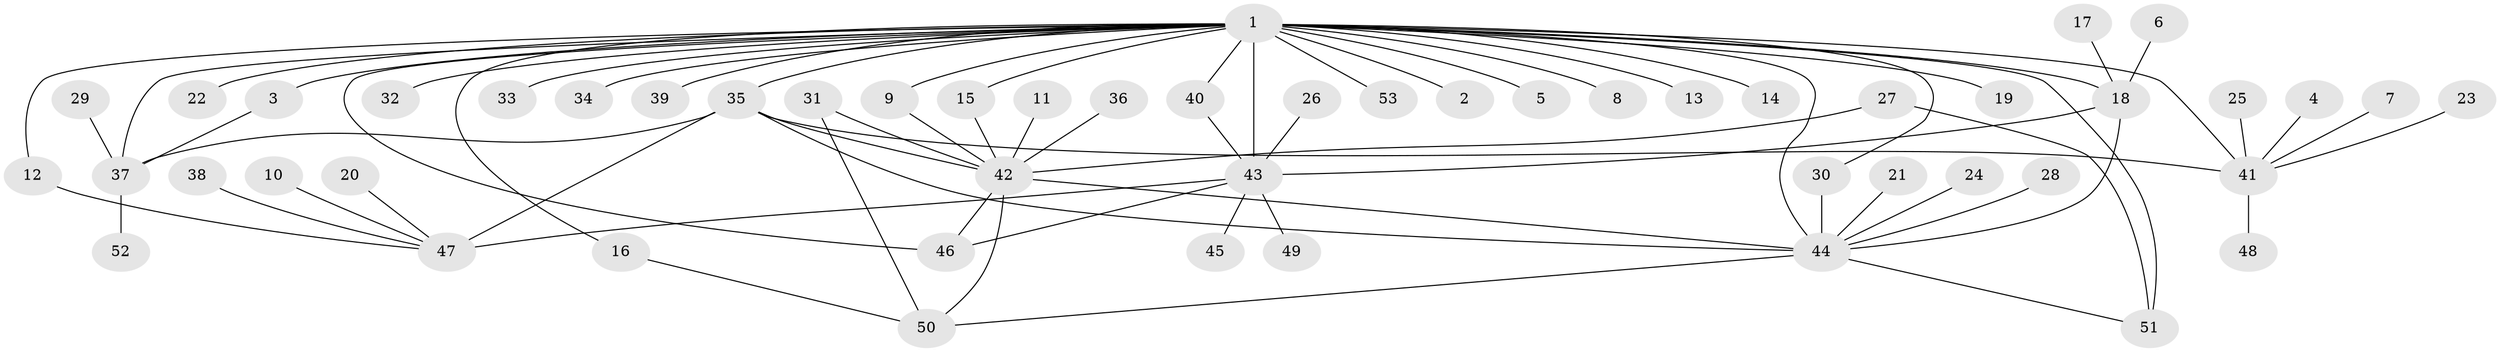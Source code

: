 // original degree distribution, {20: 0.009523809523809525, 16: 0.009523809523809525, 1: 0.5142857142857142, 4: 0.05714285714285714, 11: 0.02857142857142857, 3: 0.08571428571428572, 10: 0.009523809523809525, 5: 0.02857142857142857, 2: 0.20952380952380953, 6: 0.01904761904761905, 7: 0.02857142857142857}
// Generated by graph-tools (version 1.1) at 2025/25/03/09/25 03:25:59]
// undirected, 53 vertices, 72 edges
graph export_dot {
graph [start="1"]
  node [color=gray90,style=filled];
  1;
  2;
  3;
  4;
  5;
  6;
  7;
  8;
  9;
  10;
  11;
  12;
  13;
  14;
  15;
  16;
  17;
  18;
  19;
  20;
  21;
  22;
  23;
  24;
  25;
  26;
  27;
  28;
  29;
  30;
  31;
  32;
  33;
  34;
  35;
  36;
  37;
  38;
  39;
  40;
  41;
  42;
  43;
  44;
  45;
  46;
  47;
  48;
  49;
  50;
  51;
  52;
  53;
  1 -- 2 [weight=1.0];
  1 -- 3 [weight=1.0];
  1 -- 5 [weight=1.0];
  1 -- 8 [weight=1.0];
  1 -- 9 [weight=1.0];
  1 -- 12 [weight=1.0];
  1 -- 13 [weight=1.0];
  1 -- 14 [weight=1.0];
  1 -- 15 [weight=1.0];
  1 -- 16 [weight=1.0];
  1 -- 18 [weight=1.0];
  1 -- 19 [weight=1.0];
  1 -- 22 [weight=1.0];
  1 -- 30 [weight=1.0];
  1 -- 32 [weight=1.0];
  1 -- 33 [weight=1.0];
  1 -- 34 [weight=2.0];
  1 -- 35 [weight=1.0];
  1 -- 37 [weight=1.0];
  1 -- 39 [weight=1.0];
  1 -- 40 [weight=1.0];
  1 -- 41 [weight=1.0];
  1 -- 43 [weight=3.0];
  1 -- 44 [weight=2.0];
  1 -- 46 [weight=1.0];
  1 -- 51 [weight=1.0];
  1 -- 53 [weight=1.0];
  3 -- 37 [weight=1.0];
  4 -- 41 [weight=1.0];
  6 -- 18 [weight=1.0];
  7 -- 41 [weight=1.0];
  9 -- 42 [weight=1.0];
  10 -- 47 [weight=1.0];
  11 -- 42 [weight=1.0];
  12 -- 47 [weight=1.0];
  15 -- 42 [weight=1.0];
  16 -- 50 [weight=1.0];
  17 -- 18 [weight=1.0];
  18 -- 43 [weight=1.0];
  18 -- 44 [weight=2.0];
  20 -- 47 [weight=1.0];
  21 -- 44 [weight=1.0];
  23 -- 41 [weight=1.0];
  24 -- 44 [weight=1.0];
  25 -- 41 [weight=1.0];
  26 -- 43 [weight=1.0];
  27 -- 42 [weight=1.0];
  27 -- 51 [weight=1.0];
  28 -- 44 [weight=1.0];
  29 -- 37 [weight=1.0];
  30 -- 44 [weight=1.0];
  31 -- 42 [weight=1.0];
  31 -- 50 [weight=1.0];
  35 -- 37 [weight=1.0];
  35 -- 41 [weight=3.0];
  35 -- 42 [weight=1.0];
  35 -- 44 [weight=1.0];
  35 -- 47 [weight=2.0];
  36 -- 42 [weight=1.0];
  37 -- 52 [weight=1.0];
  38 -- 47 [weight=1.0];
  40 -- 43 [weight=1.0];
  41 -- 48 [weight=1.0];
  42 -- 44 [weight=2.0];
  42 -- 46 [weight=1.0];
  42 -- 50 [weight=1.0];
  43 -- 45 [weight=1.0];
  43 -- 46 [weight=1.0];
  43 -- 47 [weight=2.0];
  43 -- 49 [weight=1.0];
  44 -- 50 [weight=1.0];
  44 -- 51 [weight=1.0];
}
